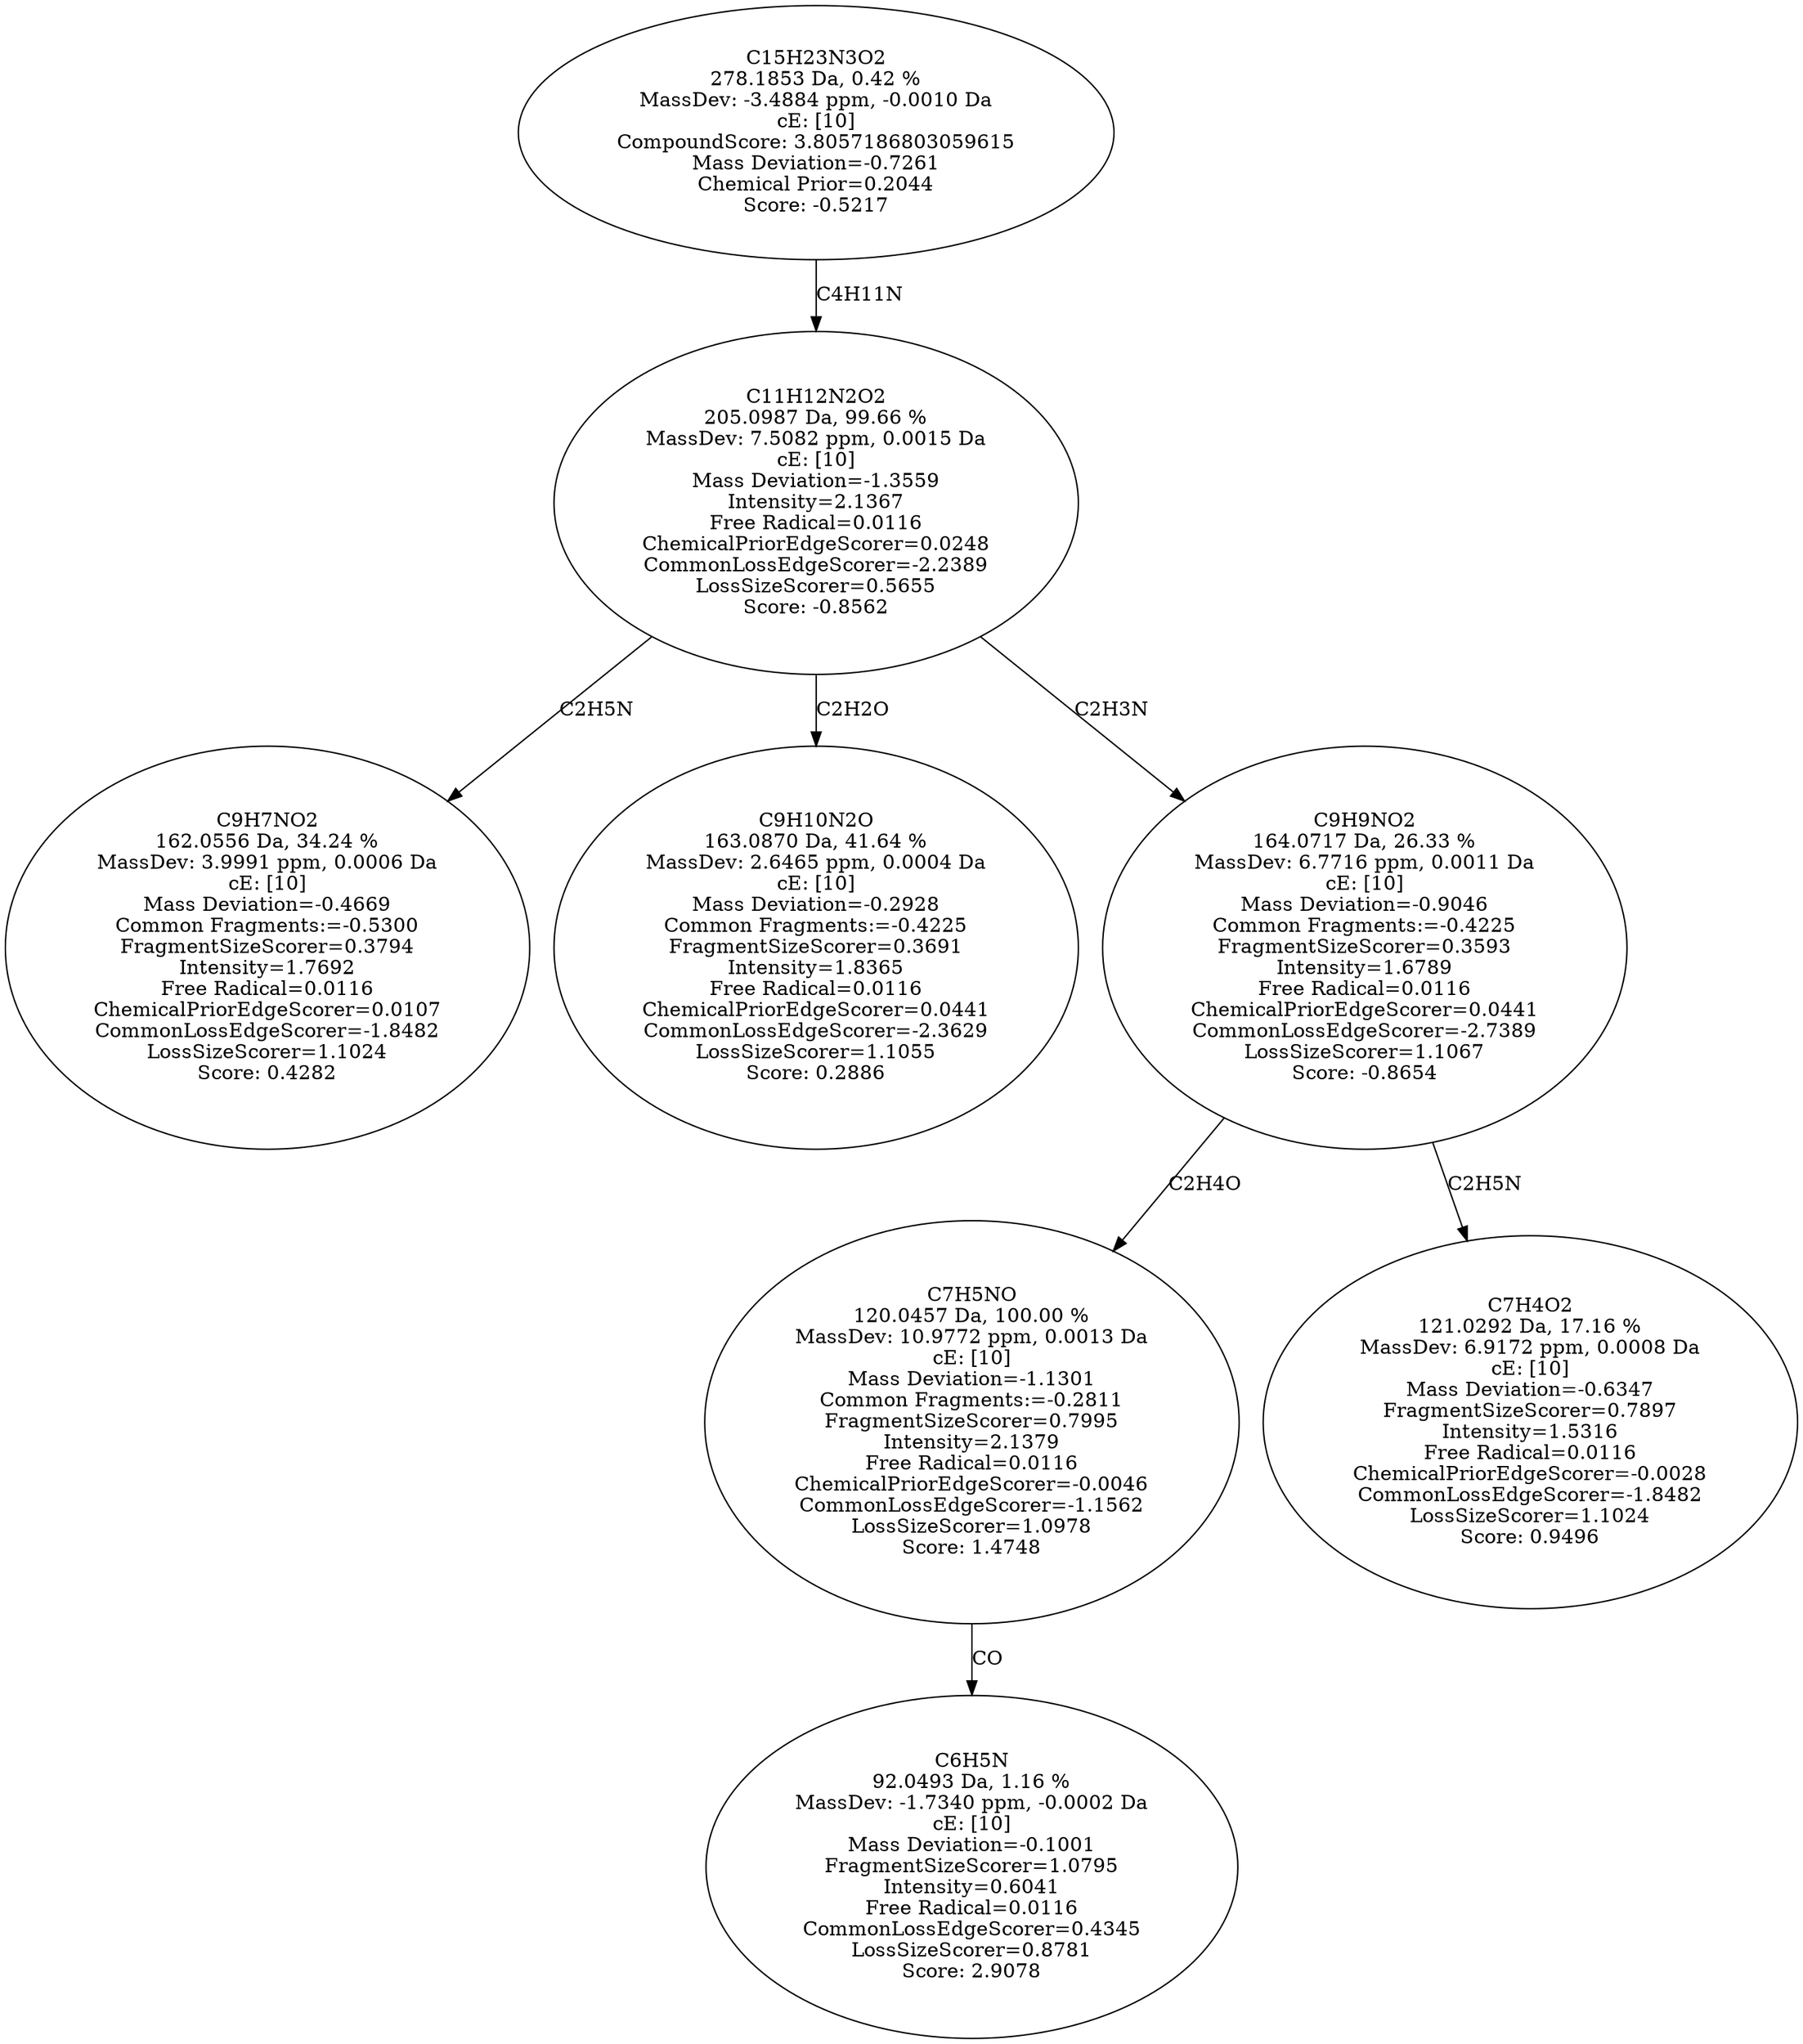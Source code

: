 strict digraph {
v1 [label="C9H7NO2\n162.0556 Da, 34.24 %\nMassDev: 3.9991 ppm, 0.0006 Da\ncE: [10]\nMass Deviation=-0.4669\nCommon Fragments:=-0.5300\nFragmentSizeScorer=0.3794\nIntensity=1.7692\nFree Radical=0.0116\nChemicalPriorEdgeScorer=0.0107\nCommonLossEdgeScorer=-1.8482\nLossSizeScorer=1.1024\nScore: 0.4282"];
v2 [label="C9H10N2O\n163.0870 Da, 41.64 %\nMassDev: 2.6465 ppm, 0.0004 Da\ncE: [10]\nMass Deviation=-0.2928\nCommon Fragments:=-0.4225\nFragmentSizeScorer=0.3691\nIntensity=1.8365\nFree Radical=0.0116\nChemicalPriorEdgeScorer=0.0441\nCommonLossEdgeScorer=-2.3629\nLossSizeScorer=1.1055\nScore: 0.2886"];
v3 [label="C6H5N\n92.0493 Da, 1.16 %\nMassDev: -1.7340 ppm, -0.0002 Da\ncE: [10]\nMass Deviation=-0.1001\nFragmentSizeScorer=1.0795\nIntensity=0.6041\nFree Radical=0.0116\nCommonLossEdgeScorer=0.4345\nLossSizeScorer=0.8781\nScore: 2.9078"];
v4 [label="C7H5NO\n120.0457 Da, 100.00 %\nMassDev: 10.9772 ppm, 0.0013 Da\ncE: [10]\nMass Deviation=-1.1301\nCommon Fragments:=-0.2811\nFragmentSizeScorer=0.7995\nIntensity=2.1379\nFree Radical=0.0116\nChemicalPriorEdgeScorer=-0.0046\nCommonLossEdgeScorer=-1.1562\nLossSizeScorer=1.0978\nScore: 1.4748"];
v5 [label="C7H4O2\n121.0292 Da, 17.16 %\nMassDev: 6.9172 ppm, 0.0008 Da\ncE: [10]\nMass Deviation=-0.6347\nFragmentSizeScorer=0.7897\nIntensity=1.5316\nFree Radical=0.0116\nChemicalPriorEdgeScorer=-0.0028\nCommonLossEdgeScorer=-1.8482\nLossSizeScorer=1.1024\nScore: 0.9496"];
v6 [label="C9H9NO2\n164.0717 Da, 26.33 %\nMassDev: 6.7716 ppm, 0.0011 Da\ncE: [10]\nMass Deviation=-0.9046\nCommon Fragments:=-0.4225\nFragmentSizeScorer=0.3593\nIntensity=1.6789\nFree Radical=0.0116\nChemicalPriorEdgeScorer=0.0441\nCommonLossEdgeScorer=-2.7389\nLossSizeScorer=1.1067\nScore: -0.8654"];
v7 [label="C11H12N2O2\n205.0987 Da, 99.66 %\nMassDev: 7.5082 ppm, 0.0015 Da\ncE: [10]\nMass Deviation=-1.3559\nIntensity=2.1367\nFree Radical=0.0116\nChemicalPriorEdgeScorer=0.0248\nCommonLossEdgeScorer=-2.2389\nLossSizeScorer=0.5655\nScore: -0.8562"];
v8 [label="C15H23N3O2\n278.1853 Da, 0.42 %\nMassDev: -3.4884 ppm, -0.0010 Da\ncE: [10]\nCompoundScore: 3.8057186803059615\nMass Deviation=-0.7261\nChemical Prior=0.2044\nScore: -0.5217"];
v7 -> v1 [label="C2H5N"];
v7 -> v2 [label="C2H2O"];
v4 -> v3 [label="CO"];
v6 -> v4 [label="C2H4O"];
v6 -> v5 [label="C2H5N"];
v7 -> v6 [label="C2H3N"];
v8 -> v7 [label="C4H11N"];
}
